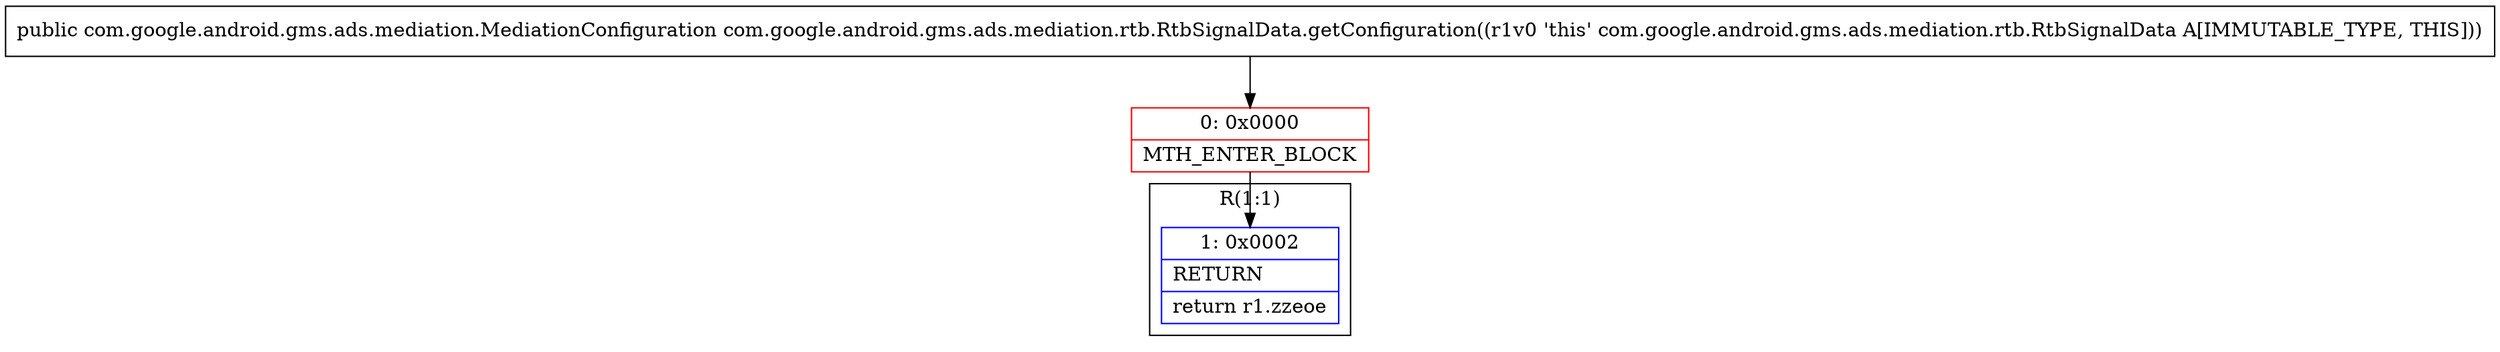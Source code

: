 digraph "CFG forcom.google.android.gms.ads.mediation.rtb.RtbSignalData.getConfiguration()Lcom\/google\/android\/gms\/ads\/mediation\/MediationConfiguration;" {
subgraph cluster_Region_1433077666 {
label = "R(1:1)";
node [shape=record,color=blue];
Node_1 [shape=record,label="{1\:\ 0x0002|RETURN\l|return r1.zzeoe\l}"];
}
Node_0 [shape=record,color=red,label="{0\:\ 0x0000|MTH_ENTER_BLOCK\l}"];
MethodNode[shape=record,label="{public com.google.android.gms.ads.mediation.MediationConfiguration com.google.android.gms.ads.mediation.rtb.RtbSignalData.getConfiguration((r1v0 'this' com.google.android.gms.ads.mediation.rtb.RtbSignalData A[IMMUTABLE_TYPE, THIS])) }"];
MethodNode -> Node_0;
Node_0 -> Node_1;
}

